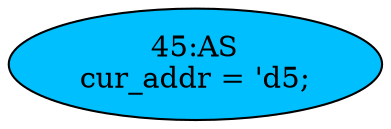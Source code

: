 strict digraph "" {
	node [label="\N"];
	"45:AS"	 [ast="<pyverilog.vparser.ast.Assign object at 0x7fdf564d1050>",
		def_var="['cur_addr']",
		fillcolor=deepskyblue,
		label="45:AS
cur_addr = 'd5;",
		statements="[]",
		style=filled,
		typ=Assign,
		use_var="[]"];
}
